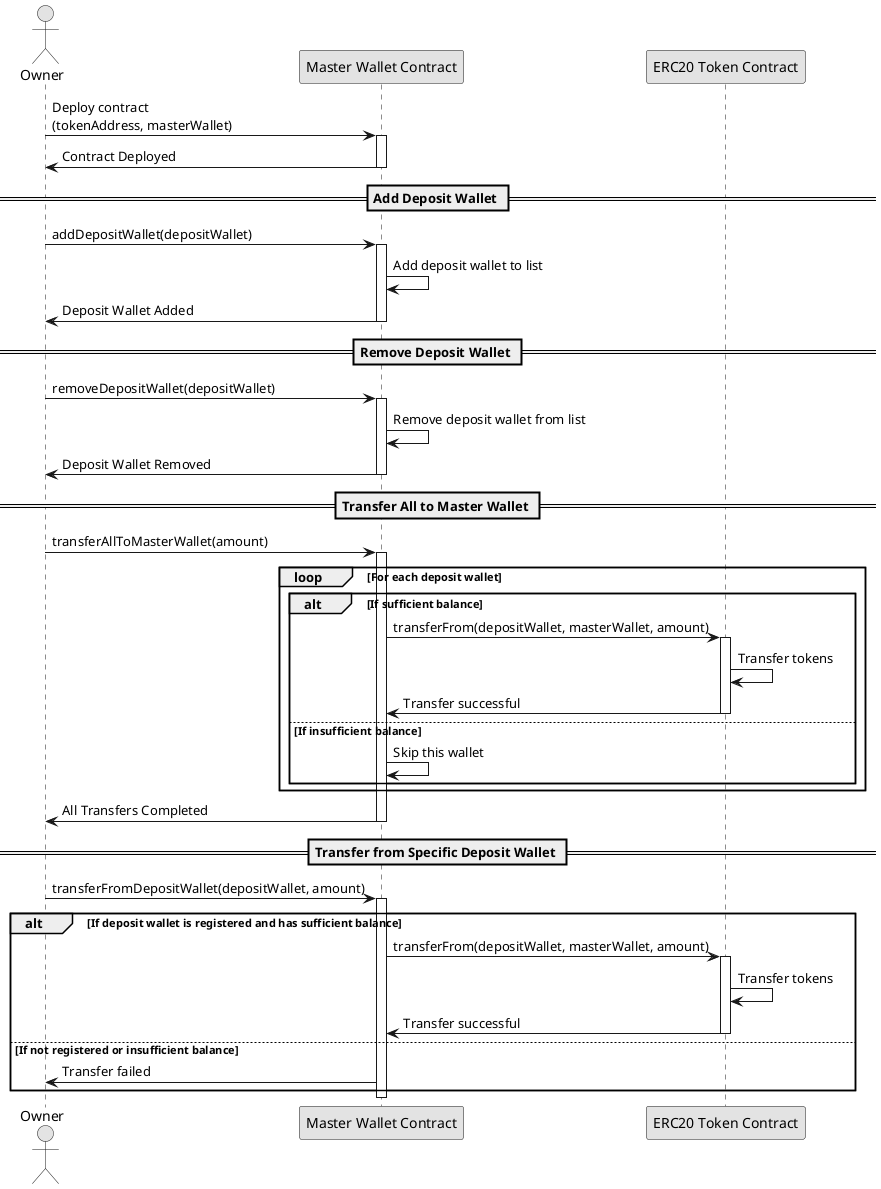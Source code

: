 @startuml
skinparam monochrome true

actor "Owner" as Owner

participant "Master Wallet Contract" as MW
participant "ERC20 Token Contract" as ERC20

Owner -> MW: Deploy contract\n(tokenAddress, masterWallet)
activate MW
MW -> Owner: Contract Deployed
deactivate MW

== Add Deposit Wallet ==
Owner -> MW: addDepositWallet(depositWallet)
activate MW
MW -> MW: Add deposit wallet to list
MW -> Owner: Deposit Wallet Added
deactivate MW

== Remove Deposit Wallet ==
Owner -> MW: removeDepositWallet(depositWallet)
activate MW
MW -> MW: Remove deposit wallet from list
MW -> Owner: Deposit Wallet Removed
deactivate MW

== Transfer All to Master Wallet ==
Owner -> MW: transferAllToMasterWallet(amount)
activate MW
loop For each deposit wallet
    alt If sufficient balance
        MW -> ERC20: transferFrom(depositWallet, masterWallet, amount)
        activate ERC20
        ERC20 -> ERC20: Transfer tokens
        ERC20 -> MW: Transfer successful
        deactivate ERC20
    else If insufficient balance
        MW -> MW: Skip this wallet
    end
end
MW -> Owner: All Transfers Completed
deactivate MW

== Transfer from Specific Deposit Wallet ==
Owner -> MW: transferFromDepositWallet(depositWallet, amount)
activate MW
alt If deposit wallet is registered and has sufficient balance
    MW -> ERC20: transferFrom(depositWallet, masterWallet, amount)
    activate ERC20
    ERC20 -> ERC20: Transfer tokens
    ERC20 -> MW: Transfer successful
    deactivate ERC20
else If not registered or insufficient balance
    MW -> Owner: Transfer failed
end
deactivate MW

@enduml
